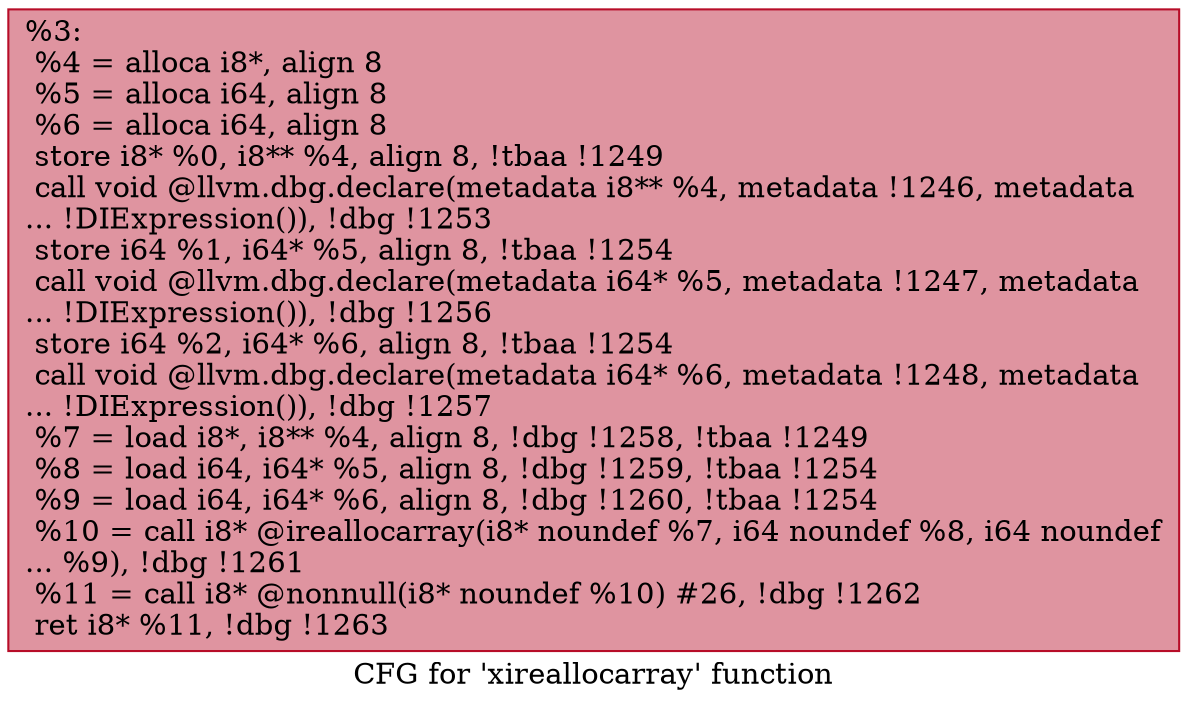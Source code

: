 digraph "CFG for 'xireallocarray' function" {
	label="CFG for 'xireallocarray' function";

	Node0x13bf930 [shape=record,color="#b70d28ff", style=filled, fillcolor="#b70d2870",label="{%3:\l  %4 = alloca i8*, align 8\l  %5 = alloca i64, align 8\l  %6 = alloca i64, align 8\l  store i8* %0, i8** %4, align 8, !tbaa !1249\l  call void @llvm.dbg.declare(metadata i8** %4, metadata !1246, metadata\l... !DIExpression()), !dbg !1253\l  store i64 %1, i64* %5, align 8, !tbaa !1254\l  call void @llvm.dbg.declare(metadata i64* %5, metadata !1247, metadata\l... !DIExpression()), !dbg !1256\l  store i64 %2, i64* %6, align 8, !tbaa !1254\l  call void @llvm.dbg.declare(metadata i64* %6, metadata !1248, metadata\l... !DIExpression()), !dbg !1257\l  %7 = load i8*, i8** %4, align 8, !dbg !1258, !tbaa !1249\l  %8 = load i64, i64* %5, align 8, !dbg !1259, !tbaa !1254\l  %9 = load i64, i64* %6, align 8, !dbg !1260, !tbaa !1254\l  %10 = call i8* @ireallocarray(i8* noundef %7, i64 noundef %8, i64 noundef\l... %9), !dbg !1261\l  %11 = call i8* @nonnull(i8* noundef %10) #26, !dbg !1262\l  ret i8* %11, !dbg !1263\l}"];
}
